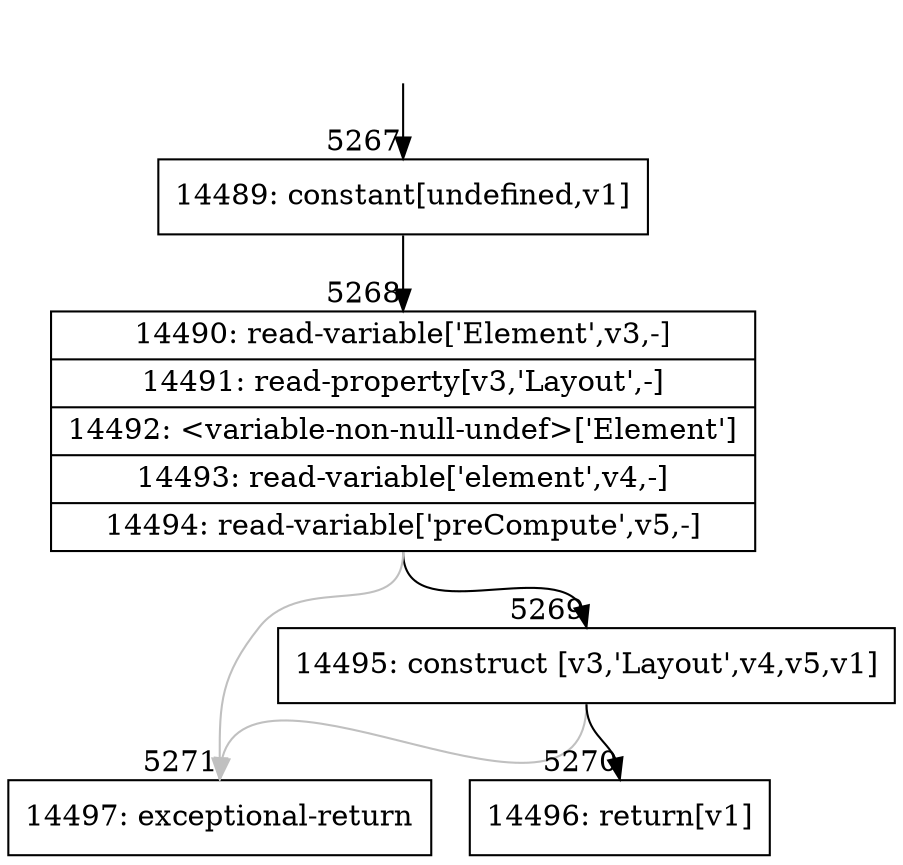 digraph {
rankdir="TD"
BB_entry426[shape=none,label=""];
BB_entry426 -> BB5267 [tailport=s, headport=n, headlabel="    5267"]
BB5267 [shape=record label="{14489: constant[undefined,v1]}" ] 
BB5267 -> BB5268 [tailport=s, headport=n, headlabel="      5268"]
BB5268 [shape=record label="{14490: read-variable['Element',v3,-]|14491: read-property[v3,'Layout',-]|14492: \<variable-non-null-undef\>['Element']|14493: read-variable['element',v4,-]|14494: read-variable['preCompute',v5,-]}" ] 
BB5268 -> BB5269 [tailport=s, headport=n, headlabel="      5269"]
BB5268 -> BB5271 [tailport=s, headport=n, color=gray, headlabel="      5271"]
BB5269 [shape=record label="{14495: construct [v3,'Layout',v4,v5,v1]}" ] 
BB5269 -> BB5270 [tailport=s, headport=n, headlabel="      5270"]
BB5269 -> BB5271 [tailport=s, headport=n, color=gray]
BB5270 [shape=record label="{14496: return[v1]}" ] 
BB5271 [shape=record label="{14497: exceptional-return}" ] 
//#$~ 3997
}
